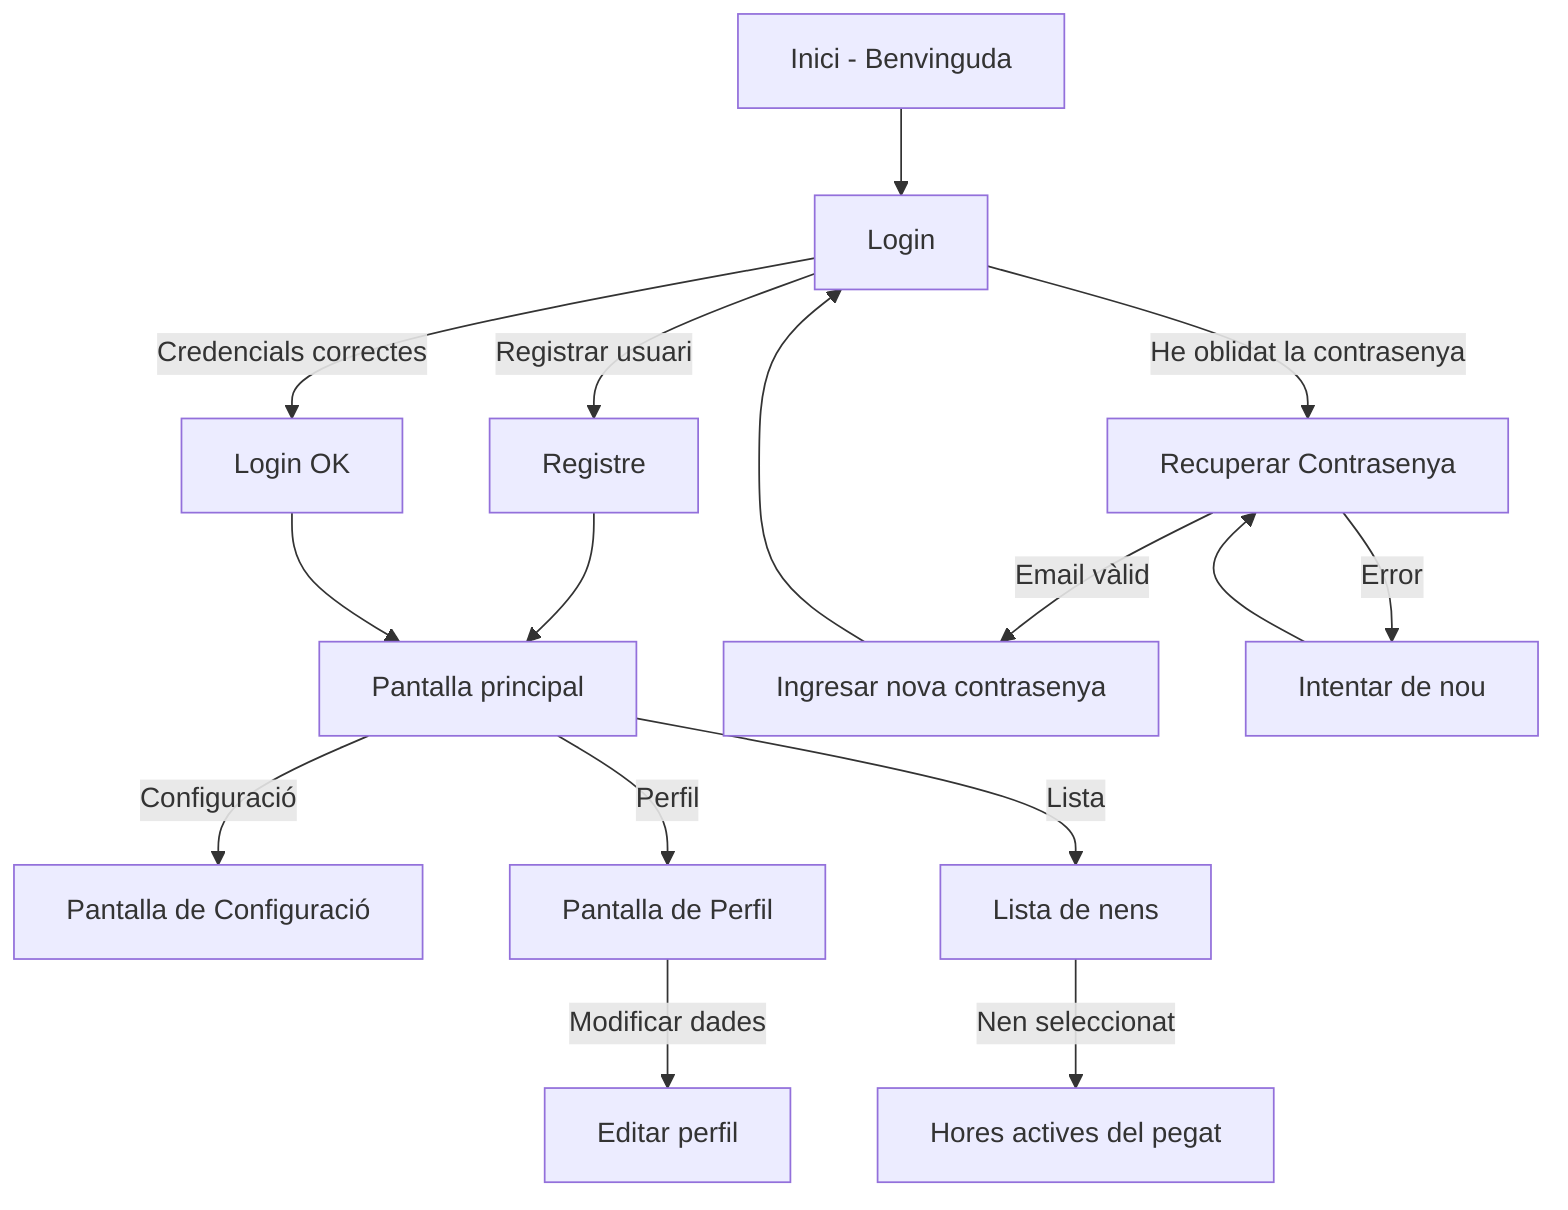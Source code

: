 flowchart TD;
    A["Inici - Benvinguda"] --> B["Login"];
    B -->|Registrar usuari| C["Registre"];
    C --> E["Pantalla principal"];
    B -->|Credencials correctes| D["Login OK "];

    
    D --> E["Pantalla principal"];
    E -->|Configuració| G["Pantalla de Configuració"];
    E -->|Perfil| F["Pantalla de Perfil"];
    F -->|Modificar dades|L["Editar perfil"];
    E -->|Lista|J["Lista de nens"];
    J -->|Nen seleccionat|K["Hores actives del pegat"];
    
    B -->|He oblidat la contrasenya| H["Recuperar Contrasenya"];
    H -->|Email vàlid| I["Ingresar nova contrasenya"] --> B;
    H -->|Error| H1["Intentar de nou"] --> H;